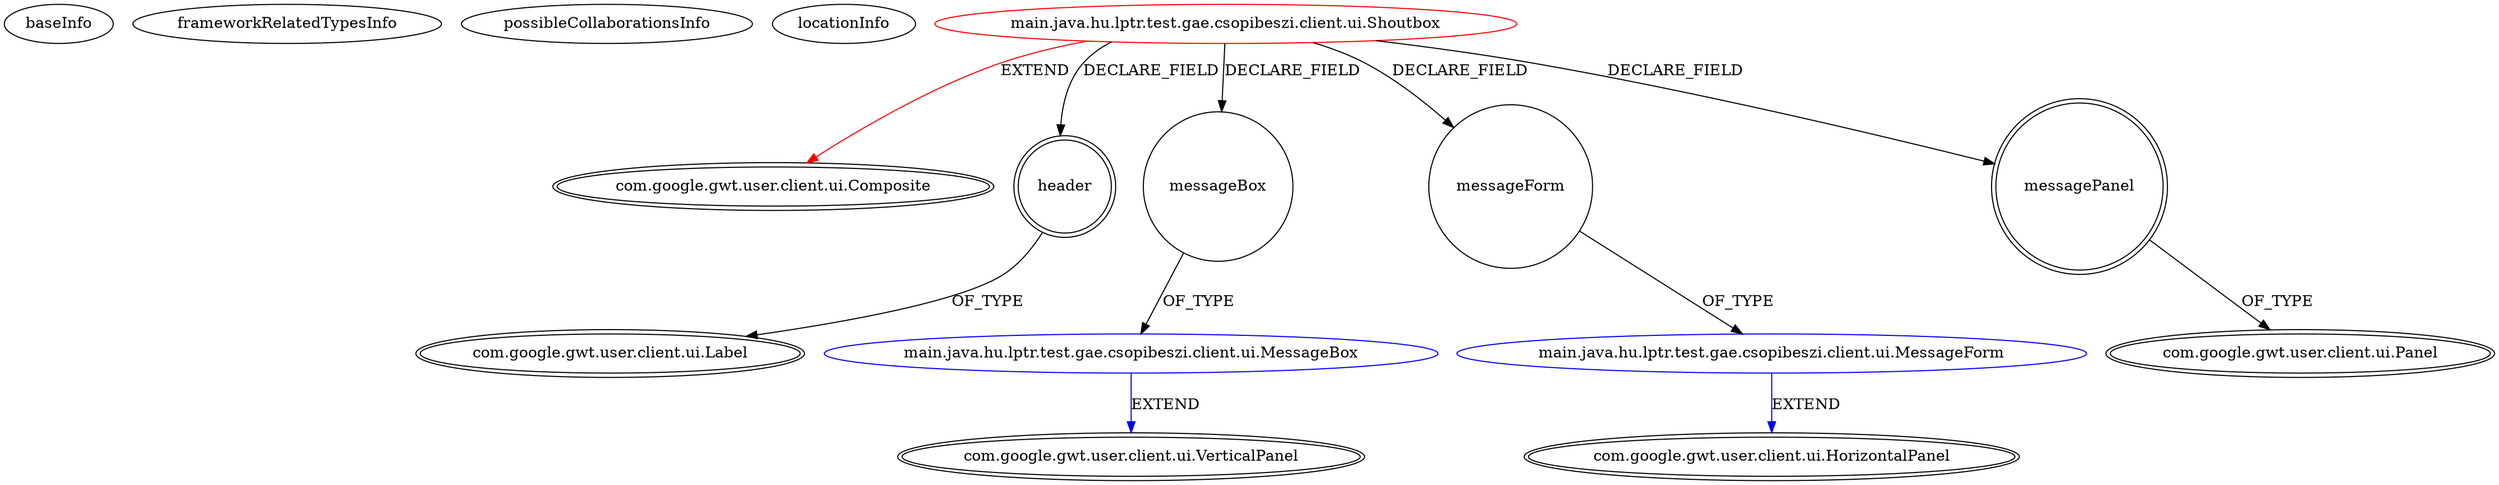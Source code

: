 digraph {
baseInfo[graphId=3636,category="extension_graph",isAnonymous=false,possibleRelation=true]
frameworkRelatedTypesInfo[0="com.google.gwt.user.client.ui.Composite"]
possibleCollaborationsInfo[0="3636~FIELD_DECLARATION-~com.google.gwt.user.client.ui.Composite ~com.google.gwt.user.client.ui.HorizontalPanel ~false~false",1="3636~FIELD_DECLARATION-~com.google.gwt.user.client.ui.Composite ~com.google.gwt.user.client.ui.VerticalPanel ~false~false"]
locationInfo[projectName="lptr-csopibeszi",filePath="/lptr-csopibeszi/csopibeszi-master/src/main/java/hu/lptr/test/gae/csopibeszi/client/ui/Shoutbox.java",contextSignature="Shoutbox",graphId="3636"]
0[label="main.java.hu.lptr.test.gae.csopibeszi.client.ui.Shoutbox",vertexType="ROOT_CLIENT_CLASS_DECLARATION",isFrameworkType=false,color=red]
1[label="com.google.gwt.user.client.ui.Composite",vertexType="FRAMEWORK_CLASS_TYPE",isFrameworkType=true,peripheries=2]
2[label="header",vertexType="FIELD_DECLARATION",isFrameworkType=true,peripheries=2,shape=circle]
3[label="com.google.gwt.user.client.ui.Label",vertexType="FRAMEWORK_CLASS_TYPE",isFrameworkType=true,peripheries=2]
4[label="messageBox",vertexType="FIELD_DECLARATION",isFrameworkType=false,shape=circle]
5[label="main.java.hu.lptr.test.gae.csopibeszi.client.ui.MessageBox",vertexType="REFERENCE_CLIENT_CLASS_DECLARATION",isFrameworkType=false,color=blue]
6[label="com.google.gwt.user.client.ui.VerticalPanel",vertexType="FRAMEWORK_CLASS_TYPE",isFrameworkType=true,peripheries=2]
7[label="messageForm",vertexType="FIELD_DECLARATION",isFrameworkType=false,shape=circle]
8[label="main.java.hu.lptr.test.gae.csopibeszi.client.ui.MessageForm",vertexType="REFERENCE_CLIENT_CLASS_DECLARATION",isFrameworkType=false,color=blue]
9[label="com.google.gwt.user.client.ui.HorizontalPanel",vertexType="FRAMEWORK_CLASS_TYPE",isFrameworkType=true,peripheries=2]
10[label="messagePanel",vertexType="FIELD_DECLARATION",isFrameworkType=true,peripheries=2,shape=circle]
11[label="com.google.gwt.user.client.ui.Panel",vertexType="FRAMEWORK_CLASS_TYPE",isFrameworkType=true,peripheries=2]
0->1[label="EXTEND",color=red]
0->2[label="DECLARE_FIELD"]
2->3[label="OF_TYPE"]
0->4[label="DECLARE_FIELD"]
5->6[label="EXTEND",color=blue]
4->5[label="OF_TYPE"]
0->7[label="DECLARE_FIELD"]
8->9[label="EXTEND",color=blue]
7->8[label="OF_TYPE"]
0->10[label="DECLARE_FIELD"]
10->11[label="OF_TYPE"]
}
